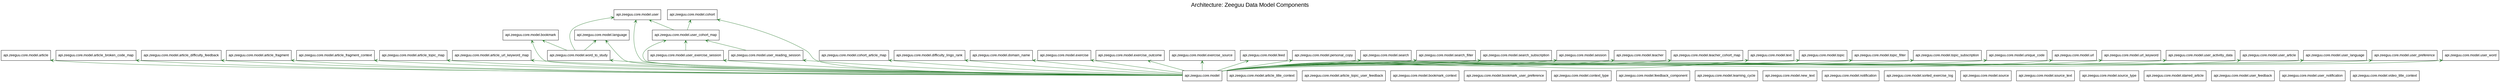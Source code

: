 digraph "packages_zeeguu_model_view" {
  label="Architecture: Zeeguu Data Model Components";
  fontname="Arial";
  fontsize=20;
  labelloc="t";
  bgcolor="white";
  node [shape=box, style=filled, fillcolor="#E8F5E9", fontname="Arial", fontsize=12];
  edge [color="#2E7D32", penwidth=1.0, fontname="Arial", fontsize=10];

rankdir=BT
charset="utf-8"
"api.zeeguu.core.model" [color="black", label=<api.zeeguu.core.model>, shape="box", style="solid"];
"api.zeeguu.core.model.article" [color="black", label=<api.zeeguu.core.model.article>, shape="box", style="solid"];
"api.zeeguu.core.model.article_broken_code_map" [color="black", label=<api.zeeguu.core.model.article_broken_code_map>, shape="box", style="solid"];
"api.zeeguu.core.model.article_difficulty_feedback" [color="black", label=<api.zeeguu.core.model.article_difficulty_feedback>, shape="box", style="solid"];
"api.zeeguu.core.model.article_fragment" [color="black", label=<api.zeeguu.core.model.article_fragment>, shape="box", style="solid"];
"api.zeeguu.core.model.article_fragment_context" [color="black", label=<api.zeeguu.core.model.article_fragment_context>, shape="box", style="solid"];
"api.zeeguu.core.model.article_title_context" [color="black", label=<api.zeeguu.core.model.article_title_context>, shape="box", style="solid"];
"api.zeeguu.core.model.article_topic_map" [color="black", label=<api.zeeguu.core.model.article_topic_map>, shape="box", style="solid"];
"api.zeeguu.core.model.article_topic_user_feedback" [color="black", label=<api.zeeguu.core.model.article_topic_user_feedback>, shape="box", style="solid"];
"api.zeeguu.core.model.article_url_keyword_map" [color="black", label=<api.zeeguu.core.model.article_url_keyword_map>, shape="box", style="solid"];
"api.zeeguu.core.model.bookmark" [color="black", label=<api.zeeguu.core.model.bookmark>, shape="box", style="solid"];
"api.zeeguu.core.model.bookmark_context" [color="black", label=<api.zeeguu.core.model.bookmark_context>, shape="box", style="solid"];
"api.zeeguu.core.model.bookmark_user_preference" [color="black", label=<api.zeeguu.core.model.bookmark_user_preference>, shape="box", style="solid"];
"api.zeeguu.core.model.cohort" [color="black", label=<api.zeeguu.core.model.cohort>, shape="box", style="solid"];
"api.zeeguu.core.model.cohort_article_map" [color="black", label=<api.zeeguu.core.model.cohort_article_map>, shape="box", style="solid"];
"api.zeeguu.core.model.context_type" [color="black", label=<api.zeeguu.core.model.context_type>, shape="box", style="solid"];
"api.zeeguu.core.model.difficulty_lingo_rank" [color="black", label=<api.zeeguu.core.model.difficulty_lingo_rank>, shape="box", style="solid"];
"api.zeeguu.core.model.domain_name" [color="black", label=<api.zeeguu.core.model.domain_name>, shape="box", style="solid"];
"api.zeeguu.core.model.exercise" [color="black", label=<api.zeeguu.core.model.exercise>, shape="box", style="solid"];
"api.zeeguu.core.model.exercise_outcome" [color="black", label=<api.zeeguu.core.model.exercise_outcome>, shape="box", style="solid"];
"api.zeeguu.core.model.exercise_source" [color="black", label=<api.zeeguu.core.model.exercise_source>, shape="box", style="solid"];
"api.zeeguu.core.model.feed" [color="black", label=<api.zeeguu.core.model.feed>, shape="box", style="solid"];
"api.zeeguu.core.model.feedback_component" [color="black", label=<api.zeeguu.core.model.feedback_component>, shape="box", style="solid"];
"api.zeeguu.core.model.language" [color="black", label=<api.zeeguu.core.model.language>, shape="box", style="solid"];
"api.zeeguu.core.model.learning_cycle" [color="black", label=<api.zeeguu.core.model.learning_cycle>, shape="box", style="solid"];
"api.zeeguu.core.model.new_text" [color="black", label=<api.zeeguu.core.model.new_text>, shape="box", style="solid"];
"api.zeeguu.core.model.notification" [color="black", label=<api.zeeguu.core.model.notification>, shape="box", style="solid"];
"api.zeeguu.core.model.personal_copy" [color="black", label=<api.zeeguu.core.model.personal_copy>, shape="box", style="solid"];
"api.zeeguu.core.model.search" [color="black", label=<api.zeeguu.core.model.search>, shape="box", style="solid"];
"api.zeeguu.core.model.search_filter" [color="black", label=<api.zeeguu.core.model.search_filter>, shape="box", style="solid"];
"api.zeeguu.core.model.search_subscription" [color="black", label=<api.zeeguu.core.model.search_subscription>, shape="box", style="solid"];
"api.zeeguu.core.model.session" [color="black", label=<api.zeeguu.core.model.session>, shape="box", style="solid"];
"api.zeeguu.core.model.sorted_exercise_log" [color="black", label=<api.zeeguu.core.model.sorted_exercise_log>, shape="box", style="solid"];
"api.zeeguu.core.model.source" [color="black", label=<api.zeeguu.core.model.source>, shape="box", style="solid"];
"api.zeeguu.core.model.source_text" [color="black", label=<api.zeeguu.core.model.source_text>, shape="box", style="solid"];
"api.zeeguu.core.model.source_type" [color="black", label=<api.zeeguu.core.model.source_type>, shape="box", style="solid"];
"api.zeeguu.core.model.starred_article" [color="black", label=<api.zeeguu.core.model.starred_article>, shape="box", style="solid"];
"api.zeeguu.core.model.teacher" [color="black", label=<api.zeeguu.core.model.teacher>, shape="box", style="solid"];
"api.zeeguu.core.model.teacher_cohort_map" [color="black", label=<api.zeeguu.core.model.teacher_cohort_map>, shape="box", style="solid"];
"api.zeeguu.core.model.text" [color="black", label=<api.zeeguu.core.model.text>, shape="box", style="solid"];
"api.zeeguu.core.model.topic" [color="black", label=<api.zeeguu.core.model.topic>, shape="box", style="solid"];
"api.zeeguu.core.model.topic_filter" [color="black", label=<api.zeeguu.core.model.topic_filter>, shape="box", style="solid"];
"api.zeeguu.core.model.topic_subscription" [color="black", label=<api.zeeguu.core.model.topic_subscription>, shape="box", style="solid"];
"api.zeeguu.core.model.unique_code" [color="black", label=<api.zeeguu.core.model.unique_code>, shape="box", style="solid"];
"api.zeeguu.core.model.url" [color="black", label=<api.zeeguu.core.model.url>, shape="box", style="solid"];
"api.zeeguu.core.model.url_keyword" [color="black", label=<api.zeeguu.core.model.url_keyword>, shape="box", style="solid"];
"api.zeeguu.core.model.user" [color="black", label=<api.zeeguu.core.model.user>, shape="box", style="solid"];
"api.zeeguu.core.model.user_activitiy_data" [color="black", label=<api.zeeguu.core.model.user_activitiy_data>, shape="box", style="solid"];
"api.zeeguu.core.model.user_article" [color="black", label=<api.zeeguu.core.model.user_article>, shape="box", style="solid"];
"api.zeeguu.core.model.user_cohort_map" [color="black", label=<api.zeeguu.core.model.user_cohort_map>, shape="box", style="solid"];
"api.zeeguu.core.model.user_exercise_session" [color="black", label=<api.zeeguu.core.model.user_exercise_session>, shape="box", style="solid"];
"api.zeeguu.core.model.user_feedback" [color="black", label=<api.zeeguu.core.model.user_feedback>, shape="box", style="solid"];
"api.zeeguu.core.model.user_language" [color="black", label=<api.zeeguu.core.model.user_language>, shape="box", style="solid"];
"api.zeeguu.core.model.user_notification" [color="black", label=<api.zeeguu.core.model.user_notification>, shape="box", style="solid"];
"api.zeeguu.core.model.user_preference" [color="black", label=<api.zeeguu.core.model.user_preference>, shape="box", style="solid"];
"api.zeeguu.core.model.user_reading_session" [color="black", label=<api.zeeguu.core.model.user_reading_session>, shape="box", style="solid"];
"api.zeeguu.core.model.user_word" [color="black", label=<api.zeeguu.core.model.user_word>, shape="box", style="solid"];
"api.zeeguu.core.model.video_title_context" [color="black", label=<api.zeeguu.core.model.video_title_context>, shape="box", style="solid"];
"api.zeeguu.core.model.word_to_study" [color="black", label=<api.zeeguu.core.model.word_to_study>, shape="box", style="solid"];
"api.zeeguu.core.model" -> "api.zeeguu.core.model.article" [arrowhead="open", arrowtail="none"];
"api.zeeguu.core.model" -> "api.zeeguu.core.model.article_broken_code_map" [arrowhead="open", arrowtail="none"];
"api.zeeguu.core.model" -> "api.zeeguu.core.model.article_difficulty_feedback" [arrowhead="open", arrowtail="none"];
"api.zeeguu.core.model" -> "api.zeeguu.core.model.article_fragment" [arrowhead="open", arrowtail="none"];
"api.zeeguu.core.model" -> "api.zeeguu.core.model.article_fragment_context" [arrowhead="open", arrowtail="none"];
"api.zeeguu.core.model" -> "api.zeeguu.core.model.article_topic_map" [arrowhead="open", arrowtail="none"];
"api.zeeguu.core.model" -> "api.zeeguu.core.model.article_url_keyword_map" [arrowhead="open", arrowtail="none"];
"api.zeeguu.core.model" -> "api.zeeguu.core.model.bookmark" [arrowhead="open", arrowtail="none"];
"api.zeeguu.core.model" -> "api.zeeguu.core.model.cohort" [arrowhead="open", arrowtail="none"];
"api.zeeguu.core.model" -> "api.zeeguu.core.model.cohort_article_map" [arrowhead="open", arrowtail="none"];
"api.zeeguu.core.model" -> "api.zeeguu.core.model.difficulty_lingo_rank" [arrowhead="open", arrowtail="none"];
"api.zeeguu.core.model" -> "api.zeeguu.core.model.domain_name" [arrowhead="open", arrowtail="none"];
"api.zeeguu.core.model" -> "api.zeeguu.core.model.exercise" [arrowhead="open", arrowtail="none"];
"api.zeeguu.core.model" -> "api.zeeguu.core.model.exercise_outcome" [arrowhead="open", arrowtail="none"];
"api.zeeguu.core.model" -> "api.zeeguu.core.model.exercise_source" [arrowhead="open", arrowtail="none"];
"api.zeeguu.core.model" -> "api.zeeguu.core.model.feed" [arrowhead="open", arrowtail="none"];
"api.zeeguu.core.model" -> "api.zeeguu.core.model.language" [arrowhead="open", arrowtail="none"];
"api.zeeguu.core.model" -> "api.zeeguu.core.model.personal_copy" [arrowhead="open", arrowtail="none"];
"api.zeeguu.core.model" -> "api.zeeguu.core.model.search" [arrowhead="open", arrowtail="none"];
"api.zeeguu.core.model" -> "api.zeeguu.core.model.search_filter" [arrowhead="open", arrowtail="none"];
"api.zeeguu.core.model" -> "api.zeeguu.core.model.search_subscription" [arrowhead="open", arrowtail="none"];
"api.zeeguu.core.model" -> "api.zeeguu.core.model.session" [arrowhead="open", arrowtail="none"];
"api.zeeguu.core.model" -> "api.zeeguu.core.model.teacher" [arrowhead="open", arrowtail="none"];
"api.zeeguu.core.model" -> "api.zeeguu.core.model.teacher_cohort_map" [arrowhead="open", arrowtail="none"];
"api.zeeguu.core.model" -> "api.zeeguu.core.model.text" [arrowhead="open", arrowtail="none"];
"api.zeeguu.core.model" -> "api.zeeguu.core.model.topic" [arrowhead="open", arrowtail="none"];
"api.zeeguu.core.model" -> "api.zeeguu.core.model.topic_filter" [arrowhead="open", arrowtail="none"];
"api.zeeguu.core.model" -> "api.zeeguu.core.model.topic_subscription" [arrowhead="open", arrowtail="none"];
"api.zeeguu.core.model" -> "api.zeeguu.core.model.unique_code" [arrowhead="open", arrowtail="none"];
"api.zeeguu.core.model" -> "api.zeeguu.core.model.url" [arrowhead="open", arrowtail="none"];
"api.zeeguu.core.model" -> "api.zeeguu.core.model.url_keyword" [arrowhead="open", arrowtail="none"];
"api.zeeguu.core.model" -> "api.zeeguu.core.model.user" [arrowhead="open", arrowtail="none"];
"api.zeeguu.core.model" -> "api.zeeguu.core.model.user_activitiy_data" [arrowhead="open", arrowtail="none"];
"api.zeeguu.core.model" -> "api.zeeguu.core.model.user_article" [arrowhead="open", arrowtail="none"];
"api.zeeguu.core.model" -> "api.zeeguu.core.model.user_cohort_map" [arrowhead="open", arrowtail="none"];
"api.zeeguu.core.model" -> "api.zeeguu.core.model.user_exercise_session" [arrowhead="open", arrowtail="none"];
"api.zeeguu.core.model" -> "api.zeeguu.core.model.user_language" [arrowhead="open", arrowtail="none"];
"api.zeeguu.core.model" -> "api.zeeguu.core.model.user_preference" [arrowhead="open", arrowtail="none"];
"api.zeeguu.core.model" -> "api.zeeguu.core.model.user_reading_session" [arrowhead="open", arrowtail="none"];
"api.zeeguu.core.model" -> "api.zeeguu.core.model.user_word" [arrowhead="open", arrowtail="none"];
"api.zeeguu.core.model" -> "api.zeeguu.core.model.word_to_study" [arrowhead="open", arrowtail="none"];
"api.zeeguu.core.model.user_cohort_map" -> "api.zeeguu.core.model.cohort" [arrowhead="open", arrowtail="none"];
"api.zeeguu.core.model.user_cohort_map" -> "api.zeeguu.core.model.user" [arrowhead="open", arrowtail="none"];
"api.zeeguu.core.model.user_exercise_session" -> "api.zeeguu.core.model.user_cohort_map" [arrowhead="open", arrowtail="none"];
"api.zeeguu.core.model.user_reading_session" -> "api.zeeguu.core.model.user_cohort_map" [arrowhead="open", arrowtail="none"];
"api.zeeguu.core.model.word_to_study" -> "api.zeeguu.core.model.bookmark" [arrowhead="open", arrowtail="none"];
"api.zeeguu.core.model.word_to_study" -> "api.zeeguu.core.model.language" [arrowhead="open", arrowtail="none"];
"api.zeeguu.core.model.word_to_study" -> "api.zeeguu.core.model.user" [arrowhead="open", arrowtail="none"];
}
